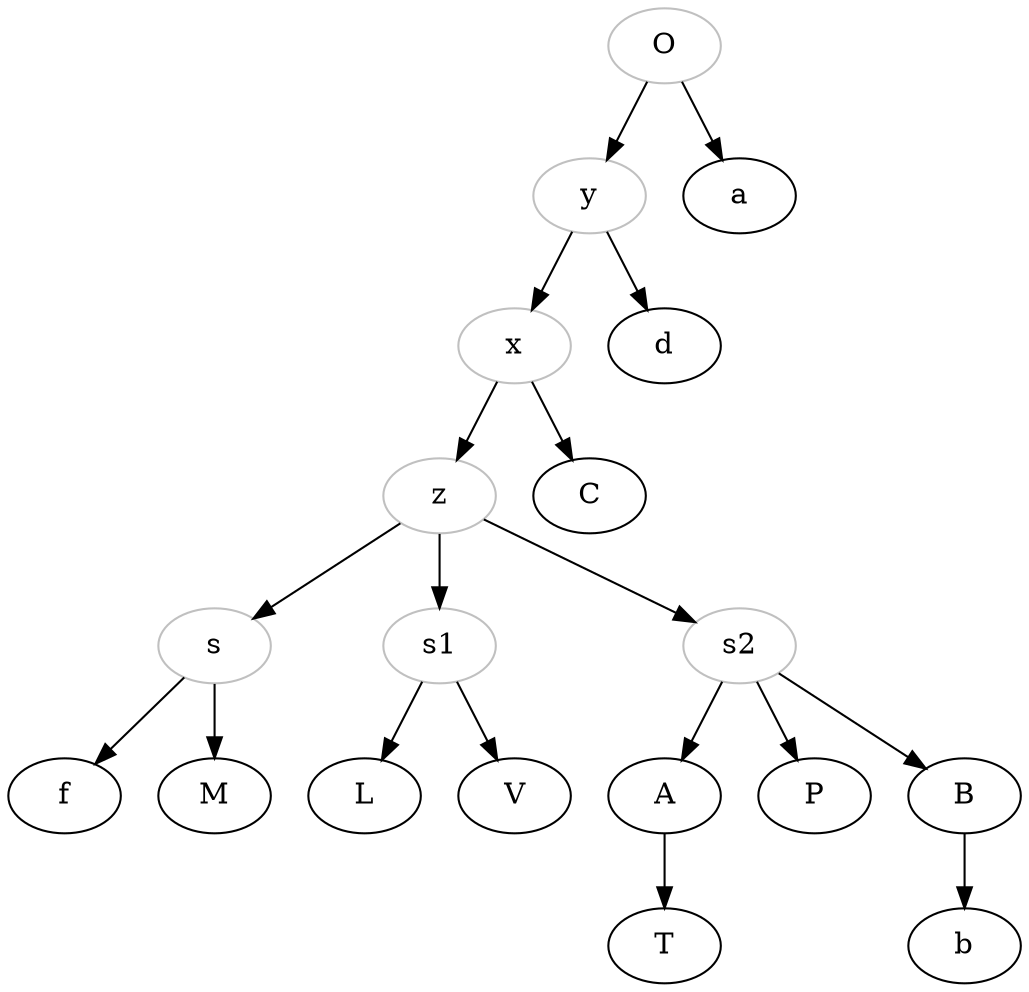 digraph {
O[color="grey"];
s[color="grey"];
s1[color="grey"];
s2[color="grey"];
x[color="grey"];
y[color="grey"];
z[color="grey"];
O->a;
O->y;
y->x;
x->z;
z->s;
s->f;
s->M;
z->s1;
s1->L;
s1->V;
z->s2;
s2->A;
A->T;
s2->P;
s2->B;
B->b;
x->C;
y->d;
}
